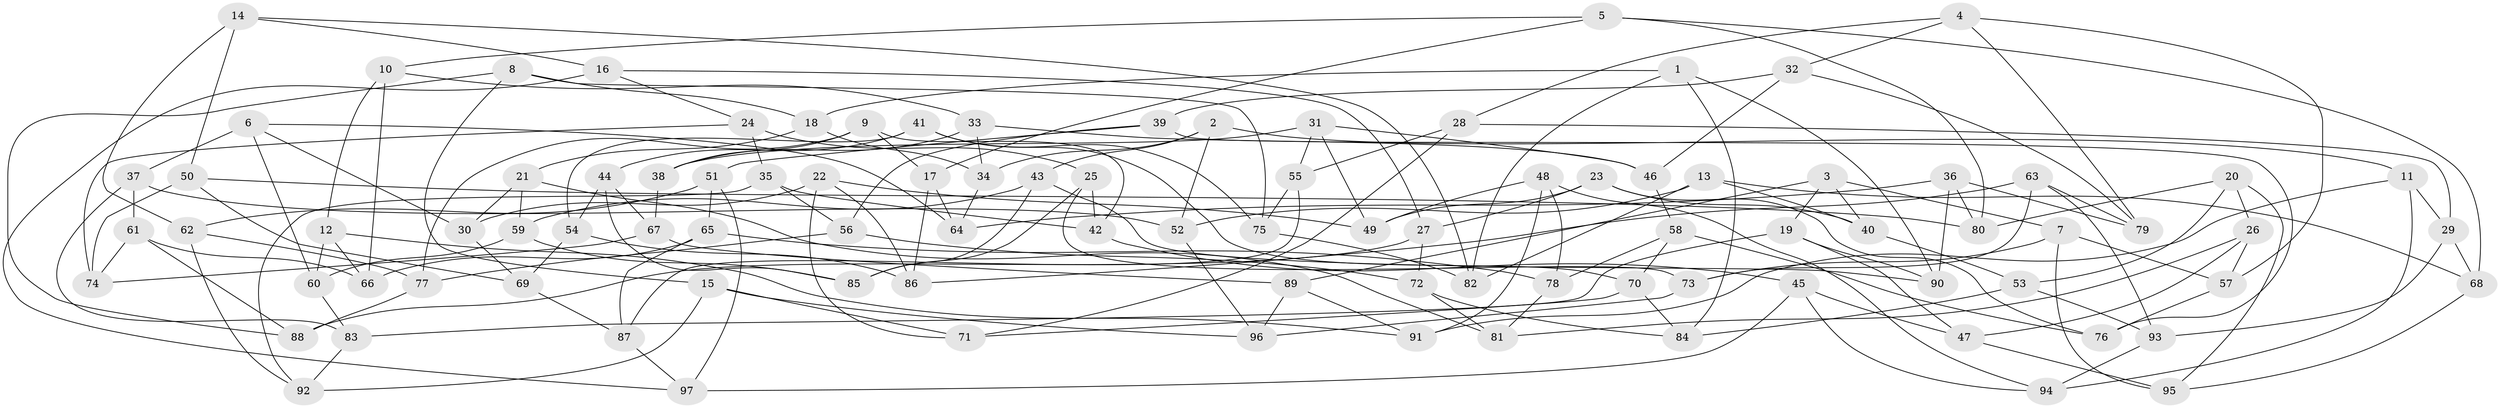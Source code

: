 // Generated by graph-tools (version 1.1) at 2025/16/03/09/25 04:16:21]
// undirected, 97 vertices, 194 edges
graph export_dot {
graph [start="1"]
  node [color=gray90,style=filled];
  1;
  2;
  3;
  4;
  5;
  6;
  7;
  8;
  9;
  10;
  11;
  12;
  13;
  14;
  15;
  16;
  17;
  18;
  19;
  20;
  21;
  22;
  23;
  24;
  25;
  26;
  27;
  28;
  29;
  30;
  31;
  32;
  33;
  34;
  35;
  36;
  37;
  38;
  39;
  40;
  41;
  42;
  43;
  44;
  45;
  46;
  47;
  48;
  49;
  50;
  51;
  52;
  53;
  54;
  55;
  56;
  57;
  58;
  59;
  60;
  61;
  62;
  63;
  64;
  65;
  66;
  67;
  68;
  69;
  70;
  71;
  72;
  73;
  74;
  75;
  76;
  77;
  78;
  79;
  80;
  81;
  82;
  83;
  84;
  85;
  86;
  87;
  88;
  89;
  90;
  91;
  92;
  93;
  94;
  95;
  96;
  97;
  1 -- 82;
  1 -- 90;
  1 -- 84;
  1 -- 18;
  2 -- 43;
  2 -- 11;
  2 -- 34;
  2 -- 52;
  3 -- 7;
  3 -- 19;
  3 -- 40;
  3 -- 89;
  4 -- 32;
  4 -- 57;
  4 -- 28;
  4 -- 79;
  5 -- 68;
  5 -- 80;
  5 -- 17;
  5 -- 10;
  6 -- 60;
  6 -- 37;
  6 -- 64;
  6 -- 30;
  7 -- 57;
  7 -- 73;
  7 -- 95;
  8 -- 15;
  8 -- 18;
  8 -- 88;
  8 -- 75;
  9 -- 42;
  9 -- 77;
  9 -- 17;
  9 -- 38;
  10 -- 33;
  10 -- 12;
  10 -- 66;
  11 -- 94;
  11 -- 29;
  11 -- 91;
  12 -- 91;
  12 -- 66;
  12 -- 60;
  13 -- 52;
  13 -- 40;
  13 -- 68;
  13 -- 82;
  14 -- 16;
  14 -- 62;
  14 -- 50;
  14 -- 82;
  15 -- 96;
  15 -- 92;
  15 -- 71;
  16 -- 24;
  16 -- 27;
  16 -- 97;
  17 -- 86;
  17 -- 64;
  18 -- 34;
  18 -- 21;
  19 -- 47;
  19 -- 83;
  19 -- 90;
  20 -- 95;
  20 -- 53;
  20 -- 26;
  20 -- 80;
  21 -- 59;
  21 -- 81;
  21 -- 30;
  22 -- 49;
  22 -- 86;
  22 -- 71;
  22 -- 30;
  23 -- 49;
  23 -- 27;
  23 -- 76;
  23 -- 40;
  24 -- 35;
  24 -- 25;
  24 -- 74;
  25 -- 73;
  25 -- 42;
  25 -- 85;
  26 -- 81;
  26 -- 47;
  26 -- 57;
  27 -- 88;
  27 -- 72;
  28 -- 55;
  28 -- 29;
  28 -- 71;
  29 -- 68;
  29 -- 93;
  30 -- 69;
  31 -- 49;
  31 -- 46;
  31 -- 38;
  31 -- 55;
  32 -- 79;
  32 -- 46;
  32 -- 39;
  33 -- 34;
  33 -- 46;
  33 -- 38;
  34 -- 64;
  35 -- 42;
  35 -- 56;
  35 -- 92;
  36 -- 79;
  36 -- 90;
  36 -- 64;
  36 -- 80;
  37 -- 83;
  37 -- 61;
  37 -- 52;
  38 -- 67;
  39 -- 56;
  39 -- 51;
  39 -- 76;
  40 -- 53;
  41 -- 70;
  41 -- 75;
  41 -- 54;
  41 -- 44;
  42 -- 45;
  43 -- 90;
  43 -- 85;
  43 -- 59;
  44 -- 54;
  44 -- 67;
  44 -- 85;
  45 -- 94;
  45 -- 97;
  45 -- 47;
  46 -- 58;
  47 -- 95;
  48 -- 78;
  48 -- 49;
  48 -- 91;
  48 -- 94;
  50 -- 80;
  50 -- 69;
  50 -- 74;
  51 -- 62;
  51 -- 97;
  51 -- 65;
  52 -- 96;
  53 -- 93;
  53 -- 84;
  54 -- 69;
  54 -- 86;
  55 -- 75;
  55 -- 87;
  56 -- 72;
  56 -- 77;
  57 -- 76;
  58 -- 78;
  58 -- 76;
  58 -- 70;
  59 -- 85;
  59 -- 60;
  60 -- 83;
  61 -- 74;
  61 -- 88;
  61 -- 66;
  62 -- 92;
  62 -- 77;
  63 -- 86;
  63 -- 79;
  63 -- 73;
  63 -- 93;
  65 -- 66;
  65 -- 78;
  65 -- 87;
  67 -- 74;
  67 -- 89;
  68 -- 95;
  69 -- 87;
  70 -- 71;
  70 -- 84;
  72 -- 81;
  72 -- 84;
  73 -- 96;
  75 -- 82;
  77 -- 88;
  78 -- 81;
  83 -- 92;
  87 -- 97;
  89 -- 96;
  89 -- 91;
  93 -- 94;
}
